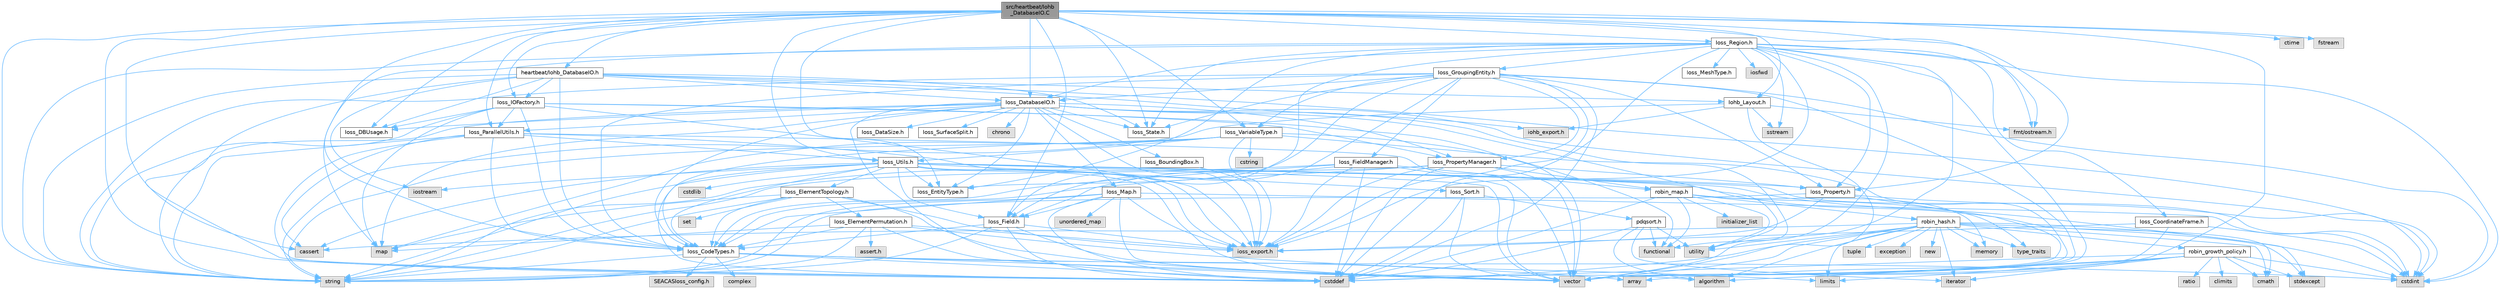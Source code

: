 digraph "src/heartbeat/Iohb_DatabaseIO.C"
{
 // INTERACTIVE_SVG=YES
 // LATEX_PDF_SIZE
  bgcolor="transparent";
  edge [fontname=Helvetica,fontsize=10,labelfontname=Helvetica,labelfontsize=10];
  node [fontname=Helvetica,fontsize=10,shape=box,height=0.2,width=0.4];
  Node1 [id="Node000001",label="src/heartbeat/Iohb\l_DatabaseIO.C",height=0.2,width=0.4,color="gray40", fillcolor="grey60", style="filled", fontcolor="black",tooltip=" "];
  Node1 -> Node2 [id="edge1_Node000001_Node000002",color="steelblue1",style="solid",tooltip=" "];
  Node2 [id="Node000002",label="Ioss_CodeTypes.h",height=0.2,width=0.4,color="grey40", fillcolor="white", style="filled",URL="$Ioss__CodeTypes_8h.html",tooltip=" "];
  Node2 -> Node3 [id="edge2_Node000002_Node000003",color="steelblue1",style="solid",tooltip=" "];
  Node3 [id="Node000003",label="array",height=0.2,width=0.4,color="grey60", fillcolor="#E0E0E0", style="filled",tooltip=" "];
  Node2 -> Node4 [id="edge3_Node000002_Node000004",color="steelblue1",style="solid",tooltip=" "];
  Node4 [id="Node000004",label="cstddef",height=0.2,width=0.4,color="grey60", fillcolor="#E0E0E0", style="filled",tooltip=" "];
  Node2 -> Node5 [id="edge4_Node000002_Node000005",color="steelblue1",style="solid",tooltip=" "];
  Node5 [id="Node000005",label="cstdint",height=0.2,width=0.4,color="grey60", fillcolor="#E0E0E0", style="filled",tooltip=" "];
  Node2 -> Node6 [id="edge5_Node000002_Node000006",color="steelblue1",style="solid",tooltip=" "];
  Node6 [id="Node000006",label="string",height=0.2,width=0.4,color="grey60", fillcolor="#E0E0E0", style="filled",tooltip=" "];
  Node2 -> Node7 [id="edge6_Node000002_Node000007",color="steelblue1",style="solid",tooltip=" "];
  Node7 [id="Node000007",label="vector",height=0.2,width=0.4,color="grey60", fillcolor="#E0E0E0", style="filled",tooltip=" "];
  Node2 -> Node8 [id="edge7_Node000002_Node000008",color="steelblue1",style="solid",tooltip=" "];
  Node8 [id="Node000008",label="SEACASIoss_config.h",height=0.2,width=0.4,color="grey60", fillcolor="#E0E0E0", style="filled",tooltip=" "];
  Node2 -> Node9 [id="edge8_Node000002_Node000009",color="steelblue1",style="solid",tooltip=" "];
  Node9 [id="Node000009",label="complex",height=0.2,width=0.4,color="grey60", fillcolor="#E0E0E0", style="filled",tooltip=" "];
  Node1 -> Node10 [id="edge9_Node000001_Node000010",color="steelblue1",style="solid",tooltip=" "];
  Node10 [id="Node000010",label="heartbeat/Iohb_DatabaseIO.h",height=0.2,width=0.4,color="grey40", fillcolor="white", style="filled",URL="$Iohb__DatabaseIO_8h.html",tooltip=" "];
  Node10 -> Node11 [id="edge10_Node000010_Node000011",color="steelblue1",style="solid",tooltip=" "];
  Node11 [id="Node000011",label="iohb_export.h",height=0.2,width=0.4,color="grey60", fillcolor="#E0E0E0", style="filled",tooltip=" "];
  Node10 -> Node12 [id="edge11_Node000010_Node000012",color="steelblue1",style="solid",tooltip=" "];
  Node12 [id="Node000012",label="Iohb_Layout.h",height=0.2,width=0.4,color="grey40", fillcolor="white", style="filled",URL="$Iohb__Layout_8h.html",tooltip=" "];
  Node12 -> Node11 [id="edge12_Node000012_Node000011",color="steelblue1",style="solid",tooltip=" "];
  Node12 -> Node13 [id="edge13_Node000012_Node000013",color="steelblue1",style="solid",tooltip=" "];
  Node13 [id="Node000013",label="fmt/ostream.h",height=0.2,width=0.4,color="grey60", fillcolor="#E0E0E0", style="filled",tooltip=" "];
  Node12 -> Node14 [id="edge14_Node000012_Node000014",color="steelblue1",style="solid",tooltip=" "];
  Node14 [id="Node000014",label="sstream",height=0.2,width=0.4,color="grey60", fillcolor="#E0E0E0", style="filled",tooltip=" "];
  Node12 -> Node6 [id="edge15_Node000012_Node000006",color="steelblue1",style="solid",tooltip=" "];
  Node12 -> Node7 [id="edge16_Node000012_Node000007",color="steelblue1",style="solid",tooltip=" "];
  Node10 -> Node2 [id="edge17_Node000010_Node000002",color="steelblue1",style="solid",tooltip=" "];
  Node10 -> Node15 [id="edge18_Node000010_Node000015",color="steelblue1",style="solid",tooltip=" "];
  Node15 [id="Node000015",label="Ioss_DBUsage.h",height=0.2,width=0.4,color="grey40", fillcolor="white", style="filled",URL="$Ioss__DBUsage_8h.html",tooltip=" "];
  Node10 -> Node16 [id="edge19_Node000010_Node000016",color="steelblue1",style="solid",tooltip=" "];
  Node16 [id="Node000016",label="Ioss_DatabaseIO.h",height=0.2,width=0.4,color="grey40", fillcolor="white", style="filled",URL="$Ioss__DatabaseIO_8h.html",tooltip=" "];
  Node16 -> Node17 [id="edge20_Node000016_Node000017",color="steelblue1",style="solid",tooltip=" "];
  Node17 [id="Node000017",label="ioss_export.h",height=0.2,width=0.4,color="grey60", fillcolor="#E0E0E0", style="filled",tooltip=" "];
  Node16 -> Node18 [id="edge21_Node000016_Node000018",color="steelblue1",style="solid",tooltip=" "];
  Node18 [id="Node000018",label="Ioss_BoundingBox.h",height=0.2,width=0.4,color="grey40", fillcolor="white", style="filled",URL="$Ioss__BoundingBox_8h.html",tooltip=" "];
  Node18 -> Node17 [id="edge22_Node000018_Node000017",color="steelblue1",style="solid",tooltip=" "];
  Node16 -> Node2 [id="edge23_Node000016_Node000002",color="steelblue1",style="solid",tooltip=" "];
  Node16 -> Node15 [id="edge24_Node000016_Node000015",color="steelblue1",style="solid",tooltip=" "];
  Node16 -> Node19 [id="edge25_Node000016_Node000019",color="steelblue1",style="solid",tooltip=" "];
  Node19 [id="Node000019",label="Ioss_DataSize.h",height=0.2,width=0.4,color="grey40", fillcolor="white", style="filled",URL="$Ioss__DataSize_8h.html",tooltip=" "];
  Node16 -> Node20 [id="edge26_Node000016_Node000020",color="steelblue1",style="solid",tooltip=" "];
  Node20 [id="Node000020",label="Ioss_EntityType.h",height=0.2,width=0.4,color="grey40", fillcolor="white", style="filled",URL="$Ioss__EntityType_8h.html",tooltip=" "];
  Node16 -> Node21 [id="edge27_Node000016_Node000021",color="steelblue1",style="solid",tooltip=" "];
  Node21 [id="Node000021",label="Ioss_Map.h",height=0.2,width=0.4,color="grey40", fillcolor="white", style="filled",URL="$Ioss__Map_8h.html",tooltip=" "];
  Node21 -> Node17 [id="edge28_Node000021_Node000017",color="steelblue1",style="solid",tooltip=" "];
  Node21 -> Node2 [id="edge29_Node000021_Node000002",color="steelblue1",style="solid",tooltip=" "];
  Node21 -> Node22 [id="edge30_Node000021_Node000022",color="steelblue1",style="solid",tooltip=" "];
  Node22 [id="Node000022",label="Ioss_Field.h",height=0.2,width=0.4,color="grey40", fillcolor="white", style="filled",URL="$Ioss__Field_8h.html",tooltip=" "];
  Node22 -> Node17 [id="edge31_Node000022_Node000017",color="steelblue1",style="solid",tooltip=" "];
  Node22 -> Node2 [id="edge32_Node000022_Node000002",color="steelblue1",style="solid",tooltip=" "];
  Node22 -> Node4 [id="edge33_Node000022_Node000004",color="steelblue1",style="solid",tooltip=" "];
  Node22 -> Node6 [id="edge34_Node000022_Node000006",color="steelblue1",style="solid",tooltip=" "];
  Node22 -> Node7 [id="edge35_Node000022_Node000007",color="steelblue1",style="solid",tooltip=" "];
  Node21 -> Node4 [id="edge36_Node000021_Node000004",color="steelblue1",style="solid",tooltip=" "];
  Node21 -> Node5 [id="edge37_Node000021_Node000005",color="steelblue1",style="solid",tooltip=" "];
  Node21 -> Node6 [id="edge38_Node000021_Node000006",color="steelblue1",style="solid",tooltip=" "];
  Node21 -> Node7 [id="edge39_Node000021_Node000007",color="steelblue1",style="solid",tooltip=" "];
  Node21 -> Node23 [id="edge40_Node000021_Node000023",color="steelblue1",style="solid",tooltip=" "];
  Node23 [id="Node000023",label="unordered_map",height=0.2,width=0.4,color="grey60", fillcolor="#E0E0E0", style="filled",tooltip=" "];
  Node16 -> Node24 [id="edge41_Node000016_Node000024",color="steelblue1",style="solid",tooltip=" "];
  Node24 [id="Node000024",label="Ioss_ParallelUtils.h",height=0.2,width=0.4,color="grey40", fillcolor="white", style="filled",URL="$Ioss__ParallelUtils_8h.html",tooltip=" "];
  Node24 -> Node17 [id="edge42_Node000024_Node000017",color="steelblue1",style="solid",tooltip=" "];
  Node24 -> Node2 [id="edge43_Node000024_Node000002",color="steelblue1",style="solid",tooltip=" "];
  Node24 -> Node25 [id="edge44_Node000024_Node000025",color="steelblue1",style="solid",tooltip=" "];
  Node25 [id="Node000025",label="Ioss_Utils.h",height=0.2,width=0.4,color="grey40", fillcolor="white", style="filled",URL="$Ioss__Utils_8h.html",tooltip=" "];
  Node25 -> Node17 [id="edge45_Node000025_Node000017",color="steelblue1",style="solid",tooltip=" "];
  Node25 -> Node2 [id="edge46_Node000025_Node000002",color="steelblue1",style="solid",tooltip=" "];
  Node25 -> Node26 [id="edge47_Node000025_Node000026",color="steelblue1",style="solid",tooltip=" "];
  Node26 [id="Node000026",label="Ioss_ElementTopology.h",height=0.2,width=0.4,color="grey40", fillcolor="white", style="filled",URL="$Ioss__ElementTopology_8h.html",tooltip=" "];
  Node26 -> Node17 [id="edge48_Node000026_Node000017",color="steelblue1",style="solid",tooltip=" "];
  Node26 -> Node2 [id="edge49_Node000026_Node000002",color="steelblue1",style="solid",tooltip=" "];
  Node26 -> Node27 [id="edge50_Node000026_Node000027",color="steelblue1",style="solid",tooltip=" "];
  Node27 [id="Node000027",label="Ioss_ElementPermutation.h",height=0.2,width=0.4,color="grey40", fillcolor="white", style="filled",URL="$Ioss__ElementPermutation_8h.html",tooltip=" "];
  Node27 -> Node17 [id="edge51_Node000027_Node000017",color="steelblue1",style="solid",tooltip=" "];
  Node27 -> Node2 [id="edge52_Node000027_Node000002",color="steelblue1",style="solid",tooltip=" "];
  Node27 -> Node28 [id="edge53_Node000027_Node000028",color="steelblue1",style="solid",tooltip=" "];
  Node28 [id="Node000028",label="assert.h",height=0.2,width=0.4,color="grey60", fillcolor="#E0E0E0", style="filled",tooltip=" "];
  Node27 -> Node29 [id="edge54_Node000027_Node000029",color="steelblue1",style="solid",tooltip=" "];
  Node29 [id="Node000029",label="limits",height=0.2,width=0.4,color="grey60", fillcolor="#E0E0E0", style="filled",tooltip=" "];
  Node27 -> Node30 [id="edge55_Node000027_Node000030",color="steelblue1",style="solid",tooltip=" "];
  Node30 [id="Node000030",label="map",height=0.2,width=0.4,color="grey60", fillcolor="#E0E0E0", style="filled",tooltip=" "];
  Node27 -> Node6 [id="edge56_Node000027_Node000006",color="steelblue1",style="solid",tooltip=" "];
  Node27 -> Node7 [id="edge57_Node000027_Node000007",color="steelblue1",style="solid",tooltip=" "];
  Node26 -> Node30 [id="edge58_Node000026_Node000030",color="steelblue1",style="solid",tooltip=" "];
  Node26 -> Node31 [id="edge59_Node000026_Node000031",color="steelblue1",style="solid",tooltip=" "];
  Node31 [id="Node000031",label="set",height=0.2,width=0.4,color="grey60", fillcolor="#E0E0E0", style="filled",tooltip=" "];
  Node26 -> Node6 [id="edge60_Node000026_Node000006",color="steelblue1",style="solid",tooltip=" "];
  Node26 -> Node7 [id="edge61_Node000026_Node000007",color="steelblue1",style="solid",tooltip=" "];
  Node25 -> Node20 [id="edge62_Node000025_Node000020",color="steelblue1",style="solid",tooltip=" "];
  Node25 -> Node22 [id="edge63_Node000025_Node000022",color="steelblue1",style="solid",tooltip=" "];
  Node25 -> Node32 [id="edge64_Node000025_Node000032",color="steelblue1",style="solid",tooltip=" "];
  Node32 [id="Node000032",label="Ioss_Property.h",height=0.2,width=0.4,color="grey40", fillcolor="white", style="filled",URL="$Ioss__Property_8h.html",tooltip=" "];
  Node32 -> Node17 [id="edge65_Node000032_Node000017",color="steelblue1",style="solid",tooltip=" "];
  Node32 -> Node5 [id="edge66_Node000032_Node000005",color="steelblue1",style="solid",tooltip=" "];
  Node32 -> Node6 [id="edge67_Node000032_Node000006",color="steelblue1",style="solid",tooltip=" "];
  Node32 -> Node7 [id="edge68_Node000032_Node000007",color="steelblue1",style="solid",tooltip=" "];
  Node25 -> Node33 [id="edge69_Node000025_Node000033",color="steelblue1",style="solid",tooltip=" "];
  Node33 [id="Node000033",label="Ioss_Sort.h",height=0.2,width=0.4,color="grey40", fillcolor="white", style="filled",URL="$Ioss__Sort_8h.html",tooltip=" "];
  Node33 -> Node34 [id="edge70_Node000033_Node000034",color="steelblue1",style="solid",tooltip=" "];
  Node34 [id="Node000034",label="pdqsort.h",height=0.2,width=0.4,color="grey40", fillcolor="white", style="filled",URL="$pdqsort_8h.html",tooltip=" "];
  Node34 -> Node35 [id="edge71_Node000034_Node000035",color="steelblue1",style="solid",tooltip=" "];
  Node35 [id="Node000035",label="algorithm",height=0.2,width=0.4,color="grey60", fillcolor="#E0E0E0", style="filled",tooltip=" "];
  Node34 -> Node4 [id="edge72_Node000034_Node000004",color="steelblue1",style="solid",tooltip=" "];
  Node34 -> Node36 [id="edge73_Node000034_Node000036",color="steelblue1",style="solid",tooltip=" "];
  Node36 [id="Node000036",label="functional",height=0.2,width=0.4,color="grey60", fillcolor="#E0E0E0", style="filled",tooltip=" "];
  Node34 -> Node37 [id="edge74_Node000034_Node000037",color="steelblue1",style="solid",tooltip=" "];
  Node37 [id="Node000037",label="iterator",height=0.2,width=0.4,color="grey60", fillcolor="#E0E0E0", style="filled",tooltip=" "];
  Node34 -> Node38 [id="edge75_Node000034_Node000038",color="steelblue1",style="solid",tooltip=" "];
  Node38 [id="Node000038",label="utility",height=0.2,width=0.4,color="grey60", fillcolor="#E0E0E0", style="filled",tooltip=" "];
  Node33 -> Node4 [id="edge76_Node000033_Node000004",color="steelblue1",style="solid",tooltip=" "];
  Node33 -> Node7 [id="edge77_Node000033_Node000007",color="steelblue1",style="solid",tooltip=" "];
  Node25 -> Node35 [id="edge78_Node000025_Node000035",color="steelblue1",style="solid",tooltip=" "];
  Node25 -> Node39 [id="edge79_Node000025_Node000039",color="steelblue1",style="solid",tooltip=" "];
  Node39 [id="Node000039",label="cassert",height=0.2,width=0.4,color="grey60", fillcolor="#E0E0E0", style="filled",tooltip=" "];
  Node25 -> Node40 [id="edge80_Node000025_Node000040",color="steelblue1",style="solid",tooltip=" "];
  Node40 [id="Node000040",label="cmath",height=0.2,width=0.4,color="grey60", fillcolor="#E0E0E0", style="filled",tooltip=" "];
  Node25 -> Node4 [id="edge81_Node000025_Node000004",color="steelblue1",style="solid",tooltip=" "];
  Node25 -> Node5 [id="edge82_Node000025_Node000005",color="steelblue1",style="solid",tooltip=" "];
  Node25 -> Node41 [id="edge83_Node000025_Node000041",color="steelblue1",style="solid",tooltip=" "];
  Node41 [id="Node000041",label="cstdlib",height=0.2,width=0.4,color="grey60", fillcolor="#E0E0E0", style="filled",tooltip=" "];
  Node25 -> Node42 [id="edge84_Node000025_Node000042",color="steelblue1",style="solid",tooltip=" "];
  Node42 [id="Node000042",label="iostream",height=0.2,width=0.4,color="grey60", fillcolor="#E0E0E0", style="filled",tooltip=" "];
  Node25 -> Node43 [id="edge85_Node000025_Node000043",color="steelblue1",style="solid",tooltip=" "];
  Node43 [id="Node000043",label="stdexcept",height=0.2,width=0.4,color="grey60", fillcolor="#E0E0E0", style="filled",tooltip=" "];
  Node25 -> Node6 [id="edge86_Node000025_Node000006",color="steelblue1",style="solid",tooltip=" "];
  Node25 -> Node7 [id="edge87_Node000025_Node000007",color="steelblue1",style="solid",tooltip=" "];
  Node24 -> Node39 [id="edge88_Node000024_Node000039",color="steelblue1",style="solid",tooltip=" "];
  Node24 -> Node4 [id="edge89_Node000024_Node000004",color="steelblue1",style="solid",tooltip=" "];
  Node24 -> Node6 [id="edge90_Node000024_Node000006",color="steelblue1",style="solid",tooltip=" "];
  Node24 -> Node7 [id="edge91_Node000024_Node000007",color="steelblue1",style="solid",tooltip=" "];
  Node16 -> Node44 [id="edge92_Node000016_Node000044",color="steelblue1",style="solid",tooltip=" "];
  Node44 [id="Node000044",label="Ioss_PropertyManager.h",height=0.2,width=0.4,color="grey40", fillcolor="white", style="filled",URL="$Ioss__PropertyManager_8h.html",tooltip=" "];
  Node44 -> Node17 [id="edge93_Node000044_Node000017",color="steelblue1",style="solid",tooltip=" "];
  Node44 -> Node2 [id="edge94_Node000044_Node000002",color="steelblue1",style="solid",tooltip=" "];
  Node44 -> Node32 [id="edge95_Node000044_Node000032",color="steelblue1",style="solid",tooltip=" "];
  Node44 -> Node4 [id="edge96_Node000044_Node000004",color="steelblue1",style="solid",tooltip=" "];
  Node44 -> Node6 [id="edge97_Node000044_Node000006",color="steelblue1",style="solid",tooltip=" "];
  Node44 -> Node7 [id="edge98_Node000044_Node000007",color="steelblue1",style="solid",tooltip=" "];
  Node44 -> Node45 [id="edge99_Node000044_Node000045",color="steelblue1",style="solid",tooltip=" "];
  Node45 [id="Node000045",label="robin_map.h",height=0.2,width=0.4,color="grey40", fillcolor="white", style="filled",URL="$robin__map_8h.html",tooltip=" "];
  Node45 -> Node4 [id="edge100_Node000045_Node000004",color="steelblue1",style="solid",tooltip=" "];
  Node45 -> Node36 [id="edge101_Node000045_Node000036",color="steelblue1",style="solid",tooltip=" "];
  Node45 -> Node46 [id="edge102_Node000045_Node000046",color="steelblue1",style="solid",tooltip=" "];
  Node46 [id="Node000046",label="initializer_list",height=0.2,width=0.4,color="grey60", fillcolor="#E0E0E0", style="filled",tooltip=" "];
  Node45 -> Node47 [id="edge103_Node000045_Node000047",color="steelblue1",style="solid",tooltip=" "];
  Node47 [id="Node000047",label="memory",height=0.2,width=0.4,color="grey60", fillcolor="#E0E0E0", style="filled",tooltip=" "];
  Node45 -> Node48 [id="edge104_Node000045_Node000048",color="steelblue1",style="solid",tooltip=" "];
  Node48 [id="Node000048",label="type_traits",height=0.2,width=0.4,color="grey60", fillcolor="#E0E0E0", style="filled",tooltip=" "];
  Node45 -> Node38 [id="edge105_Node000045_Node000038",color="steelblue1",style="solid",tooltip=" "];
  Node45 -> Node49 [id="edge106_Node000045_Node000049",color="steelblue1",style="solid",tooltip=" "];
  Node49 [id="Node000049",label="robin_hash.h",height=0.2,width=0.4,color="grey40", fillcolor="white", style="filled",URL="$robin__hash_8h.html",tooltip=" "];
  Node49 -> Node35 [id="edge107_Node000049_Node000035",color="steelblue1",style="solid",tooltip=" "];
  Node49 -> Node39 [id="edge108_Node000049_Node000039",color="steelblue1",style="solid",tooltip=" "];
  Node49 -> Node40 [id="edge109_Node000049_Node000040",color="steelblue1",style="solid",tooltip=" "];
  Node49 -> Node4 [id="edge110_Node000049_Node000004",color="steelblue1",style="solid",tooltip=" "];
  Node49 -> Node5 [id="edge111_Node000049_Node000005",color="steelblue1",style="solid",tooltip=" "];
  Node49 -> Node50 [id="edge112_Node000049_Node000050",color="steelblue1",style="solid",tooltip=" "];
  Node50 [id="Node000050",label="exception",height=0.2,width=0.4,color="grey60", fillcolor="#E0E0E0", style="filled",tooltip=" "];
  Node49 -> Node37 [id="edge113_Node000049_Node000037",color="steelblue1",style="solid",tooltip=" "];
  Node49 -> Node29 [id="edge114_Node000049_Node000029",color="steelblue1",style="solid",tooltip=" "];
  Node49 -> Node47 [id="edge115_Node000049_Node000047",color="steelblue1",style="solid",tooltip=" "];
  Node49 -> Node51 [id="edge116_Node000049_Node000051",color="steelblue1",style="solid",tooltip=" "];
  Node51 [id="Node000051",label="new",height=0.2,width=0.4,color="grey60", fillcolor="#E0E0E0", style="filled",tooltip=" "];
  Node49 -> Node43 [id="edge117_Node000049_Node000043",color="steelblue1",style="solid",tooltip=" "];
  Node49 -> Node52 [id="edge118_Node000049_Node000052",color="steelblue1",style="solid",tooltip=" "];
  Node52 [id="Node000052",label="tuple",height=0.2,width=0.4,color="grey60", fillcolor="#E0E0E0", style="filled",tooltip=" "];
  Node49 -> Node48 [id="edge119_Node000049_Node000048",color="steelblue1",style="solid",tooltip=" "];
  Node49 -> Node38 [id="edge120_Node000049_Node000038",color="steelblue1",style="solid",tooltip=" "];
  Node49 -> Node7 [id="edge121_Node000049_Node000007",color="steelblue1",style="solid",tooltip=" "];
  Node49 -> Node53 [id="edge122_Node000049_Node000053",color="steelblue1",style="solid",tooltip=" "];
  Node53 [id="Node000053",label="robin_growth_policy.h",height=0.2,width=0.4,color="grey40", fillcolor="white", style="filled",URL="$robin__growth__policy_8h.html",tooltip=" "];
  Node53 -> Node35 [id="edge123_Node000053_Node000035",color="steelblue1",style="solid",tooltip=" "];
  Node53 -> Node3 [id="edge124_Node000053_Node000003",color="steelblue1",style="solid",tooltip=" "];
  Node53 -> Node54 [id="edge125_Node000053_Node000054",color="steelblue1",style="solid",tooltip=" "];
  Node54 [id="Node000054",label="climits",height=0.2,width=0.4,color="grey60", fillcolor="#E0E0E0", style="filled",tooltip=" "];
  Node53 -> Node40 [id="edge126_Node000053_Node000040",color="steelblue1",style="solid",tooltip=" "];
  Node53 -> Node4 [id="edge127_Node000053_Node000004",color="steelblue1",style="solid",tooltip=" "];
  Node53 -> Node5 [id="edge128_Node000053_Node000005",color="steelblue1",style="solid",tooltip=" "];
  Node53 -> Node37 [id="edge129_Node000053_Node000037",color="steelblue1",style="solid",tooltip=" "];
  Node53 -> Node29 [id="edge130_Node000053_Node000029",color="steelblue1",style="solid",tooltip=" "];
  Node53 -> Node55 [id="edge131_Node000053_Node000055",color="steelblue1",style="solid",tooltip=" "];
  Node55 [id="Node000055",label="ratio",height=0.2,width=0.4,color="grey60", fillcolor="#E0E0E0", style="filled",tooltip=" "];
  Node53 -> Node43 [id="edge132_Node000053_Node000043",color="steelblue1",style="solid",tooltip=" "];
  Node16 -> Node56 [id="edge133_Node000016_Node000056",color="steelblue1",style="solid",tooltip=" "];
  Node56 [id="Node000056",label="Ioss_State.h",height=0.2,width=0.4,color="grey40", fillcolor="white", style="filled",URL="$Ioss__State_8h.html",tooltip=" "];
  Node16 -> Node57 [id="edge134_Node000016_Node000057",color="steelblue1",style="solid",tooltip=" "];
  Node57 [id="Node000057",label="Ioss_SurfaceSplit.h",height=0.2,width=0.4,color="grey40", fillcolor="white", style="filled",URL="$Ioss__SurfaceSplit_8h.html",tooltip=" "];
  Node16 -> Node58 [id="edge135_Node000016_Node000058",color="steelblue1",style="solid",tooltip=" "];
  Node58 [id="Node000058",label="chrono",height=0.2,width=0.4,color="grey60", fillcolor="#E0E0E0", style="filled",tooltip=" "];
  Node16 -> Node4 [id="edge136_Node000016_Node000004",color="steelblue1",style="solid",tooltip=" "];
  Node16 -> Node5 [id="edge137_Node000016_Node000005",color="steelblue1",style="solid",tooltip=" "];
  Node16 -> Node30 [id="edge138_Node000016_Node000030",color="steelblue1",style="solid",tooltip=" "];
  Node16 -> Node6 [id="edge139_Node000016_Node000006",color="steelblue1",style="solid",tooltip=" "];
  Node16 -> Node38 [id="edge140_Node000016_Node000038",color="steelblue1",style="solid",tooltip=" "];
  Node16 -> Node7 [id="edge141_Node000016_Node000007",color="steelblue1",style="solid",tooltip=" "];
  Node10 -> Node59 [id="edge142_Node000010_Node000059",color="steelblue1",style="solid",tooltip=" "];
  Node59 [id="Node000059",label="Ioss_IOFactory.h",height=0.2,width=0.4,color="grey40", fillcolor="white", style="filled",URL="$Ioss__IOFactory_8h.html",tooltip=" "];
  Node59 -> Node17 [id="edge143_Node000059_Node000017",color="steelblue1",style="solid",tooltip=" "];
  Node59 -> Node2 [id="edge144_Node000059_Node000002",color="steelblue1",style="solid",tooltip=" "];
  Node59 -> Node6 [id="edge145_Node000059_Node000006",color="steelblue1",style="solid",tooltip=" "];
  Node59 -> Node15 [id="edge146_Node000059_Node000015",color="steelblue1",style="solid",tooltip=" "];
  Node59 -> Node24 [id="edge147_Node000059_Node000024",color="steelblue1",style="solid",tooltip=" "];
  Node59 -> Node44 [id="edge148_Node000059_Node000044",color="steelblue1",style="solid",tooltip=" "];
  Node59 -> Node30 [id="edge149_Node000059_Node000030",color="steelblue1",style="solid",tooltip=" "];
  Node59 -> Node7 [id="edge150_Node000059_Node000007",color="steelblue1",style="solid",tooltip=" "];
  Node10 -> Node56 [id="edge151_Node000010_Node000056",color="steelblue1",style="solid",tooltip=" "];
  Node10 -> Node4 [id="edge152_Node000010_Node000004",color="steelblue1",style="solid",tooltip=" "];
  Node10 -> Node5 [id="edge153_Node000010_Node000005",color="steelblue1",style="solid",tooltip=" "];
  Node10 -> Node42 [id="edge154_Node000010_Node000042",color="steelblue1",style="solid",tooltip=" "];
  Node10 -> Node6 [id="edge155_Node000010_Node000006",color="steelblue1",style="solid",tooltip=" "];
  Node1 -> Node39 [id="edge156_Node000001_Node000039",color="steelblue1",style="solid",tooltip=" "];
  Node1 -> Node4 [id="edge157_Node000001_Node000004",color="steelblue1",style="solid",tooltip=" "];
  Node1 -> Node60 [id="edge158_Node000001_Node000060",color="steelblue1",style="solid",tooltip=" "];
  Node60 [id="Node000060",label="ctime",height=0.2,width=0.4,color="grey60", fillcolor="#E0E0E0", style="filled",tooltip=" "];
  Node1 -> Node13 [id="edge159_Node000001_Node000013",color="steelblue1",style="solid",tooltip=" "];
  Node1 -> Node61 [id="edge160_Node000001_Node000061",color="steelblue1",style="solid",tooltip=" "];
  Node61 [id="Node000061",label="fstream",height=0.2,width=0.4,color="grey60", fillcolor="#E0E0E0", style="filled",tooltip=" "];
  Node1 -> Node6 [id="edge161_Node000001_Node000006",color="steelblue1",style="solid",tooltip=" "];
  Node1 -> Node7 [id="edge162_Node000001_Node000007",color="steelblue1",style="solid",tooltip=" "];
  Node1 -> Node15 [id="edge163_Node000001_Node000015",color="steelblue1",style="solid",tooltip=" "];
  Node1 -> Node16 [id="edge164_Node000001_Node000016",color="steelblue1",style="solid",tooltip=" "];
  Node1 -> Node20 [id="edge165_Node000001_Node000020",color="steelblue1",style="solid",tooltip=" "];
  Node1 -> Node22 [id="edge166_Node000001_Node000022",color="steelblue1",style="solid",tooltip=" "];
  Node1 -> Node59 [id="edge167_Node000001_Node000059",color="steelblue1",style="solid",tooltip=" "];
  Node1 -> Node24 [id="edge168_Node000001_Node000024",color="steelblue1",style="solid",tooltip=" "];
  Node1 -> Node32 [id="edge169_Node000001_Node000032",color="steelblue1",style="solid",tooltip=" "];
  Node1 -> Node62 [id="edge170_Node000001_Node000062",color="steelblue1",style="solid",tooltip=" "];
  Node62 [id="Node000062",label="Ioss_Region.h",height=0.2,width=0.4,color="grey40", fillcolor="white", style="filled",URL="$Ioss__Region_8h.html",tooltip=" "];
  Node62 -> Node17 [id="edge171_Node000062_Node000017",color="steelblue1",style="solid",tooltip=" "];
  Node62 -> Node63 [id="edge172_Node000062_Node000063",color="steelblue1",style="solid",tooltip=" "];
  Node63 [id="Node000063",label="Ioss_CoordinateFrame.h",height=0.2,width=0.4,color="grey40", fillcolor="white", style="filled",URL="$Ioss__CoordinateFrame_8h.html",tooltip=" "];
  Node63 -> Node17 [id="edge173_Node000063_Node000017",color="steelblue1",style="solid",tooltip=" "];
  Node63 -> Node5 [id="edge174_Node000063_Node000005",color="steelblue1",style="solid",tooltip=" "];
  Node63 -> Node7 [id="edge175_Node000063_Node000007",color="steelblue1",style="solid",tooltip=" "];
  Node62 -> Node16 [id="edge176_Node000062_Node000016",color="steelblue1",style="solid",tooltip=" "];
  Node62 -> Node20 [id="edge177_Node000062_Node000020",color="steelblue1",style="solid",tooltip=" "];
  Node62 -> Node22 [id="edge178_Node000062_Node000022",color="steelblue1",style="solid",tooltip=" "];
  Node62 -> Node64 [id="edge179_Node000062_Node000064",color="steelblue1",style="solid",tooltip=" "];
  Node64 [id="Node000064",label="Ioss_GroupingEntity.h",height=0.2,width=0.4,color="grey40", fillcolor="white", style="filled",URL="$Ioss__GroupingEntity_8h.html",tooltip=" "];
  Node64 -> Node17 [id="edge180_Node000064_Node000017",color="steelblue1",style="solid",tooltip=" "];
  Node64 -> Node2 [id="edge181_Node000064_Node000002",color="steelblue1",style="solid",tooltip=" "];
  Node64 -> Node16 [id="edge182_Node000064_Node000016",color="steelblue1",style="solid",tooltip=" "];
  Node64 -> Node20 [id="edge183_Node000064_Node000020",color="steelblue1",style="solid",tooltip=" "];
  Node64 -> Node22 [id="edge184_Node000064_Node000022",color="steelblue1",style="solid",tooltip=" "];
  Node64 -> Node65 [id="edge185_Node000064_Node000065",color="steelblue1",style="solid",tooltip=" "];
  Node65 [id="Node000065",label="Ioss_FieldManager.h",height=0.2,width=0.4,color="grey40", fillcolor="white", style="filled",URL="$Ioss__FieldManager_8h.html",tooltip=" "];
  Node65 -> Node17 [id="edge186_Node000065_Node000017",color="steelblue1",style="solid",tooltip=" "];
  Node65 -> Node2 [id="edge187_Node000065_Node000002",color="steelblue1",style="solid",tooltip=" "];
  Node65 -> Node22 [id="edge188_Node000065_Node000022",color="steelblue1",style="solid",tooltip=" "];
  Node65 -> Node4 [id="edge189_Node000065_Node000004",color="steelblue1",style="solid",tooltip=" "];
  Node65 -> Node6 [id="edge190_Node000065_Node000006",color="steelblue1",style="solid",tooltip=" "];
  Node65 -> Node7 [id="edge191_Node000065_Node000007",color="steelblue1",style="solid",tooltip=" "];
  Node65 -> Node45 [id="edge192_Node000065_Node000045",color="steelblue1",style="solid",tooltip=" "];
  Node64 -> Node32 [id="edge193_Node000064_Node000032",color="steelblue1",style="solid",tooltip=" "];
  Node64 -> Node44 [id="edge194_Node000064_Node000044",color="steelblue1",style="solid",tooltip=" "];
  Node64 -> Node56 [id="edge195_Node000064_Node000056",color="steelblue1",style="solid",tooltip=" "];
  Node64 -> Node66 [id="edge196_Node000064_Node000066",color="steelblue1",style="solid",tooltip=" "];
  Node66 [id="Node000066",label="Ioss_VariableType.h",height=0.2,width=0.4,color="grey40", fillcolor="white", style="filled",URL="$Ioss__VariableType_8h.html",tooltip=" "];
  Node66 -> Node17 [id="edge197_Node000066_Node000017",color="steelblue1",style="solid",tooltip=" "];
  Node66 -> Node2 [id="edge198_Node000066_Node000002",color="steelblue1",style="solid",tooltip=" "];
  Node66 -> Node25 [id="edge199_Node000066_Node000025",color="steelblue1",style="solid",tooltip=" "];
  Node66 -> Node67 [id="edge200_Node000066_Node000067",color="steelblue1",style="solid",tooltip=" "];
  Node67 [id="Node000067",label="cstring",height=0.2,width=0.4,color="grey60", fillcolor="#E0E0E0", style="filled",tooltip=" "];
  Node66 -> Node36 [id="edge201_Node000066_Node000036",color="steelblue1",style="solid",tooltip=" "];
  Node66 -> Node30 [id="edge202_Node000066_Node000030",color="steelblue1",style="solid",tooltip=" "];
  Node66 -> Node6 [id="edge203_Node000066_Node000006",color="steelblue1",style="solid",tooltip=" "];
  Node66 -> Node7 [id="edge204_Node000066_Node000007",color="steelblue1",style="solid",tooltip=" "];
  Node64 -> Node4 [id="edge205_Node000064_Node000004",color="steelblue1",style="solid",tooltip=" "];
  Node64 -> Node5 [id="edge206_Node000064_Node000005",color="steelblue1",style="solid",tooltip=" "];
  Node64 -> Node6 [id="edge207_Node000064_Node000006",color="steelblue1",style="solid",tooltip=" "];
  Node64 -> Node7 [id="edge208_Node000064_Node000007",color="steelblue1",style="solid",tooltip=" "];
  Node62 -> Node68 [id="edge209_Node000062_Node000068",color="steelblue1",style="solid",tooltip=" "];
  Node68 [id="Node000068",label="Ioss_MeshType.h",height=0.2,width=0.4,color="grey40", fillcolor="white", style="filled",URL="$Ioss__MeshType_8h.html",tooltip=" "];
  Node62 -> Node32 [id="edge210_Node000062_Node000032",color="steelblue1",style="solid",tooltip=" "];
  Node62 -> Node56 [id="edge211_Node000062_Node000056",color="steelblue1",style="solid",tooltip=" "];
  Node62 -> Node4 [id="edge212_Node000062_Node000004",color="steelblue1",style="solid",tooltip=" "];
  Node62 -> Node5 [id="edge213_Node000062_Node000005",color="steelblue1",style="solid",tooltip=" "];
  Node62 -> Node36 [id="edge214_Node000062_Node000036",color="steelblue1",style="solid",tooltip=" "];
  Node62 -> Node69 [id="edge215_Node000062_Node000069",color="steelblue1",style="solid",tooltip=" "];
  Node69 [id="Node000069",label="iosfwd",height=0.2,width=0.4,color="grey60", fillcolor="#E0E0E0", style="filled",tooltip=" "];
  Node62 -> Node30 [id="edge216_Node000062_Node000030",color="steelblue1",style="solid",tooltip=" "];
  Node62 -> Node6 [id="edge217_Node000062_Node000006",color="steelblue1",style="solid",tooltip=" "];
  Node62 -> Node38 [id="edge218_Node000062_Node000038",color="steelblue1",style="solid",tooltip=" "];
  Node62 -> Node7 [id="edge219_Node000062_Node000007",color="steelblue1",style="solid",tooltip=" "];
  Node62 -> Node14 [id="edge220_Node000062_Node000014",color="steelblue1",style="solid",tooltip=" "];
  Node62 -> Node13 [id="edge221_Node000062_Node000013",color="steelblue1",style="solid",tooltip=" "];
  Node1 -> Node56 [id="edge222_Node000001_Node000056",color="steelblue1",style="solid",tooltip=" "];
  Node1 -> Node25 [id="edge223_Node000001_Node000025",color="steelblue1",style="solid",tooltip=" "];
  Node1 -> Node66 [id="edge224_Node000001_Node000066",color="steelblue1",style="solid",tooltip=" "];
  Node1 -> Node12 [id="edge225_Node000001_Node000012",color="steelblue1",style="solid",tooltip=" "];
}
